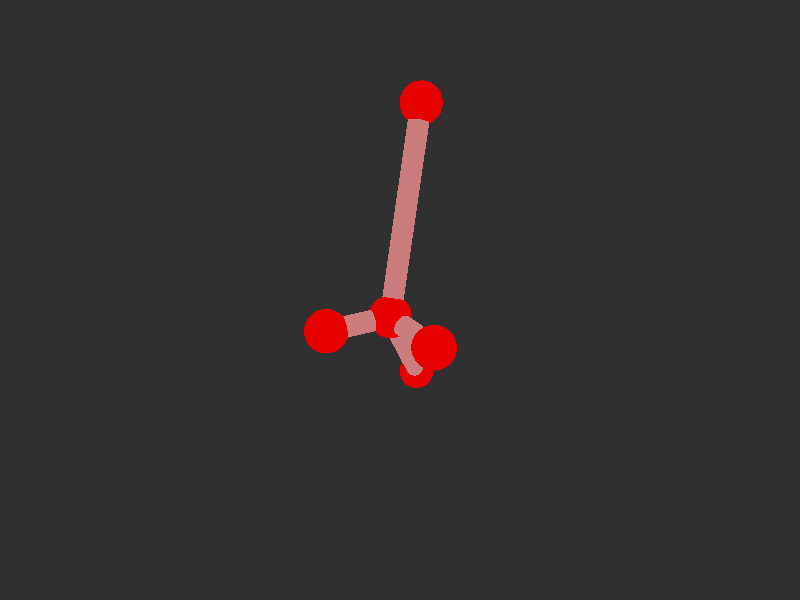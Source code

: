 #version 3.7; 
    global_settings { assumed_gamma 1.0 }
    

    camera {
    location  <20, 20, 20>
    right     x*image_width/image_height
    look_at   <0, 0, 0>
    angle 58
    }

    background { color rgb<1,1,1>*0.03 }


    light_source { <-20, 30, -25> color red 0.6 green 0.6 blue 0.6 }
    light_source { < 20, 30, -25> color red 0.6 green 0.6 blue 0.6 }
    
    #declare m = 1;
    union {

    union {
    sphere { m*<1.2657184765454343,-6.519851400857151e-19,0.6305116782114282>, 1 }        
    sphere {  m*<1.5061834867816744,4.3859059195013184e-21,3.6208689653082997>, 1 }
    sphere {  m*<4.08789050777829,6.146967337931265e-18,-0.6303953770048505>, 1 }
    sphere {  m*<-3.7003580145544013,8.164965809277259,-2.3142532199492347>, 1}
    sphere { m*<-3.7003580145544013,-8.164965809277259,-2.3142532199492383>, 1 }    

        pigment { color rgb<0.8,0,0>  }
    finish { ambient 0.1 diffuse 0.7 phong 1 }
    }    
    union {
    cylinder { m*<1.5061834867816744,4.3859059195013184e-21,3.6208689653082997>, <1.2657184765454343,-6.519851400857151e-19,0.6305116782114282>, 0.5 }
    cylinder { m*<4.08789050777829,6.146967337931265e-18,-0.6303953770048505>, <1.2657184765454343,-6.519851400857151e-19,0.6305116782114282>, 0.5}
    cylinder { m*<-3.7003580145544013,8.164965809277259,-2.3142532199492347>, <1.2657184765454343,-6.519851400857151e-19,0.6305116782114282>, 0.5 }
    cylinder {  m*<-3.7003580145544013,-8.164965809277259,-2.3142532199492383>, <1.2657184765454343,-6.519851400857151e-19,0.6305116782114282>, 0.5}

    pigment { color rgb<0.6,.2,.2>  }
    finish { ambient 0.1 diffuse 0.7 phong 1 }    
    }
    
    // rotate <0, 0, 0>
    }
    #version 3.7; 
    global_settings { assumed_gamma 1.0 }
    

    camera {
    location  <20, 20, 20>
    right     x*image_width/image_height
    look_at   <0, 0, 0>
    angle 58
    }

    background { color rgb<1,1,1>*0.03 }


    light_source { <-20, 30, -25> color red 0.6 green 0.6 blue 0.6 }
    light_source { < 20, 30, -25> color red 0.6 green 0.6 blue 0.6 }
    
    #declare m = 1;
    union {

    union {
    sphere { m*<1.2657184765454343,-6.519851400857151e-19,0.6305116782114282>, 1 }        
    sphere {  m*<1.5061834867816744,4.3859059195013184e-21,3.6208689653082997>, 1 }
    sphere {  m*<4.08789050777829,6.146967337931265e-18,-0.6303953770048505>, 1 }
    sphere {  m*<-3.7003580145544013,8.164965809277259,-2.3142532199492347>, 1}
    sphere { m*<-3.7003580145544013,-8.164965809277259,-2.3142532199492383>, 1 }    

        pigment { color rgb<0.8,0,0>  }
    finish { ambient 0.1 diffuse 0.7 phong 1 }
    }    
    union {
    cylinder { m*<1.5061834867816744,4.3859059195013184e-21,3.6208689653082997>, <1.2657184765454343,-6.519851400857151e-19,0.6305116782114282>, 0.5 }
    cylinder { m*<4.08789050777829,6.146967337931265e-18,-0.6303953770048505>, <1.2657184765454343,-6.519851400857151e-19,0.6305116782114282>, 0.5}
    cylinder { m*<-3.7003580145544013,8.164965809277259,-2.3142532199492347>, <1.2657184765454343,-6.519851400857151e-19,0.6305116782114282>, 0.5 }
    cylinder {  m*<-3.7003580145544013,-8.164965809277259,-2.3142532199492383>, <1.2657184765454343,-6.519851400857151e-19,0.6305116782114282>, 0.5}

    pigment { color rgb<0.6,.2,.2>  }
    finish { ambient 0.1 diffuse 0.7 phong 1 }    
    }
    
    // rotate <0, 0, 0>
    }
    